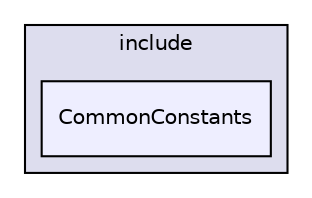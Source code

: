 digraph "/home/travis/build/AliceO2Group/AliceO2/Common/Constants/include/CommonConstants" {
  bgcolor=transparent;
  compound=true
  node [ fontsize="10", fontname="Helvetica"];
  edge [ labelfontsize="10", labelfontname="Helvetica"];
  subgraph clusterdir_1fdf69d6f2eb49866d13f85c4de733a5 {
    graph [ bgcolor="#ddddee", pencolor="black", label="include" fontname="Helvetica", fontsize="10", URL="dir_1fdf69d6f2eb49866d13f85c4de733a5.html"]
  dir_1ca36cf38ce2d8bf197a851b091a0423 [shape=box, label="CommonConstants", style="filled", fillcolor="#eeeeff", pencolor="black", URL="dir_1ca36cf38ce2d8bf197a851b091a0423.html"];
  }
}
